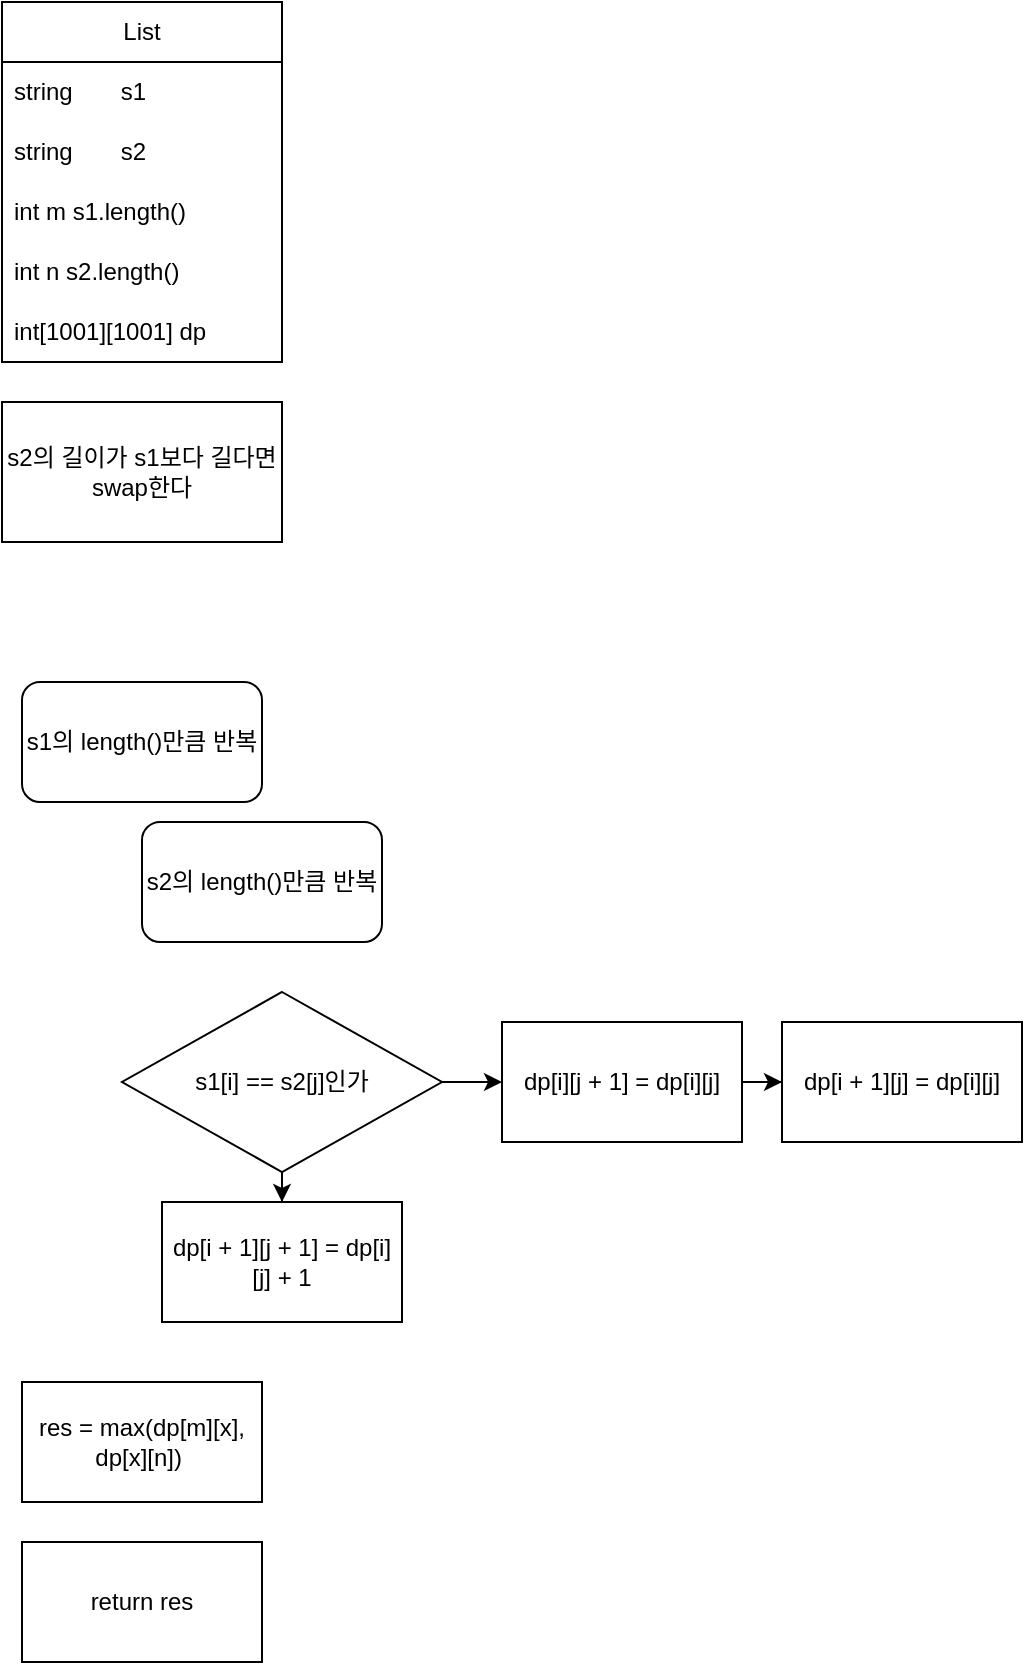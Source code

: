 <mxfile version="22.1.11" type="device">
  <diagram name="페이지-1" id="wcfbyo-xKVQX75B1qQKw">
    <mxGraphModel dx="694" dy="893" grid="1" gridSize="10" guides="1" tooltips="1" connect="1" arrows="1" fold="1" page="1" pageScale="1" pageWidth="827" pageHeight="1169" math="0" shadow="0">
      <root>
        <mxCell id="0" />
        <mxCell id="1" parent="0" />
        <mxCell id="UVIkGrmq2z2f-xXulSsO-1" value="s2의 길이가 s1보다 길다면 swap한다" style="rounded=0;whiteSpace=wrap;html=1;" vertex="1" parent="1">
          <mxGeometry x="260" y="480" width="140" height="70" as="geometry" />
        </mxCell>
        <mxCell id="UVIkGrmq2z2f-xXulSsO-2" value="List" style="swimlane;fontStyle=0;childLayout=stackLayout;horizontal=1;startSize=30;horizontalStack=0;resizeParent=1;resizeParentMax=0;resizeLast=0;collapsible=1;marginBottom=0;whiteSpace=wrap;html=1;" vertex="1" parent="1">
          <mxGeometry x="260" y="280" width="140" height="180" as="geometry" />
        </mxCell>
        <mxCell id="UVIkGrmq2z2f-xXulSsO-3" value="string&lt;span style=&quot;white-space: pre;&quot;&gt;&#x9;&lt;/span&gt;s1" style="text;strokeColor=none;fillColor=none;align=left;verticalAlign=middle;spacingLeft=4;spacingRight=4;overflow=hidden;points=[[0,0.5],[1,0.5]];portConstraint=eastwest;rotatable=0;whiteSpace=wrap;html=1;" vertex="1" parent="UVIkGrmq2z2f-xXulSsO-2">
          <mxGeometry y="30" width="140" height="30" as="geometry" />
        </mxCell>
        <mxCell id="UVIkGrmq2z2f-xXulSsO-7" value="string&amp;nbsp;&lt;span style=&quot;white-space: pre;&quot;&gt;&#x9;&lt;/span&gt;s2&lt;span style=&quot;white-space: pre;&quot;&gt;&#x9;&lt;/span&gt;" style="text;strokeColor=none;fillColor=none;align=left;verticalAlign=middle;spacingLeft=4;spacingRight=4;overflow=hidden;points=[[0,0.5],[1,0.5]];portConstraint=eastwest;rotatable=0;whiteSpace=wrap;html=1;" vertex="1" parent="UVIkGrmq2z2f-xXulSsO-2">
          <mxGeometry y="60" width="140" height="30" as="geometry" />
        </mxCell>
        <mxCell id="UVIkGrmq2z2f-xXulSsO-20" value="int m s1.length()&lt;span style=&quot;white-space: pre;&quot;&gt;&#x9;&lt;/span&gt;" style="text;strokeColor=none;fillColor=none;align=left;verticalAlign=middle;spacingLeft=4;spacingRight=4;overflow=hidden;points=[[0,0.5],[1,0.5]];portConstraint=eastwest;rotatable=0;whiteSpace=wrap;html=1;" vertex="1" parent="UVIkGrmq2z2f-xXulSsO-2">
          <mxGeometry y="90" width="140" height="30" as="geometry" />
        </mxCell>
        <mxCell id="UVIkGrmq2z2f-xXulSsO-21" value="int n s2.length()&lt;span style=&quot;white-space: pre;&quot;&gt;&#x9;&lt;/span&gt;" style="text;strokeColor=none;fillColor=none;align=left;verticalAlign=middle;spacingLeft=4;spacingRight=4;overflow=hidden;points=[[0,0.5],[1,0.5]];portConstraint=eastwest;rotatable=0;whiteSpace=wrap;html=1;" vertex="1" parent="UVIkGrmq2z2f-xXulSsO-2">
          <mxGeometry y="120" width="140" height="30" as="geometry" />
        </mxCell>
        <mxCell id="UVIkGrmq2z2f-xXulSsO-5" value="int[1001][1001] dp" style="text;strokeColor=none;fillColor=none;align=left;verticalAlign=middle;spacingLeft=4;spacingRight=4;overflow=hidden;points=[[0,0.5],[1,0.5]];portConstraint=eastwest;rotatable=0;whiteSpace=wrap;html=1;" vertex="1" parent="UVIkGrmq2z2f-xXulSsO-2">
          <mxGeometry y="150" width="140" height="30" as="geometry" />
        </mxCell>
        <mxCell id="UVIkGrmq2z2f-xXulSsO-8" value="s1의 length()만큼 반복" style="rounded=1;whiteSpace=wrap;html=1;" vertex="1" parent="1">
          <mxGeometry x="270" y="620" width="120" height="60" as="geometry" />
        </mxCell>
        <mxCell id="UVIkGrmq2z2f-xXulSsO-9" value="s2의 length()만큼 반복" style="rounded=1;whiteSpace=wrap;html=1;" vertex="1" parent="1">
          <mxGeometry x="330" y="690" width="120" height="60" as="geometry" />
        </mxCell>
        <mxCell id="UVIkGrmq2z2f-xXulSsO-16" value="" style="edgeStyle=orthogonalEdgeStyle;rounded=0;orthogonalLoop=1;jettySize=auto;html=1;" edge="1" parent="1" source="UVIkGrmq2z2f-xXulSsO-10" target="UVIkGrmq2z2f-xXulSsO-12">
          <mxGeometry relative="1" as="geometry" />
        </mxCell>
        <mxCell id="UVIkGrmq2z2f-xXulSsO-18" value="" style="edgeStyle=orthogonalEdgeStyle;rounded=0;orthogonalLoop=1;jettySize=auto;html=1;" edge="1" parent="1" source="UVIkGrmq2z2f-xXulSsO-10" target="UVIkGrmq2z2f-xXulSsO-11">
          <mxGeometry relative="1" as="geometry" />
        </mxCell>
        <mxCell id="UVIkGrmq2z2f-xXulSsO-10" value="s1[i] == s2[j]인가" style="rhombus;whiteSpace=wrap;html=1;" vertex="1" parent="1">
          <mxGeometry x="320" y="775" width="160" height="90" as="geometry" />
        </mxCell>
        <mxCell id="UVIkGrmq2z2f-xXulSsO-11" value="dp[i + 1][j + 1] = dp[i][j] + 1" style="rounded=0;whiteSpace=wrap;html=1;" vertex="1" parent="1">
          <mxGeometry x="340" y="880" width="120" height="60" as="geometry" />
        </mxCell>
        <mxCell id="UVIkGrmq2z2f-xXulSsO-17" value="" style="edgeStyle=orthogonalEdgeStyle;rounded=0;orthogonalLoop=1;jettySize=auto;html=1;" edge="1" parent="1" source="UVIkGrmq2z2f-xXulSsO-12" target="UVIkGrmq2z2f-xXulSsO-14">
          <mxGeometry relative="1" as="geometry" />
        </mxCell>
        <mxCell id="UVIkGrmq2z2f-xXulSsO-12" value="dp[i][j + 1] = dp[i][j]" style="rounded=0;whiteSpace=wrap;html=1;" vertex="1" parent="1">
          <mxGeometry x="510" y="790" width="120" height="60" as="geometry" />
        </mxCell>
        <mxCell id="UVIkGrmq2z2f-xXulSsO-14" value="dp[i + 1][j] = dp[i][j]" style="rounded=0;whiteSpace=wrap;html=1;" vertex="1" parent="1">
          <mxGeometry x="650" y="790" width="120" height="60" as="geometry" />
        </mxCell>
        <mxCell id="UVIkGrmq2z2f-xXulSsO-19" value="return res" style="rounded=0;whiteSpace=wrap;html=1;" vertex="1" parent="1">
          <mxGeometry x="270" y="1050" width="120" height="60" as="geometry" />
        </mxCell>
        <mxCell id="UVIkGrmq2z2f-xXulSsO-23" value="res = max(dp[m][x], dp[x][n])&amp;nbsp;" style="rounded=0;whiteSpace=wrap;html=1;" vertex="1" parent="1">
          <mxGeometry x="270" y="970" width="120" height="60" as="geometry" />
        </mxCell>
      </root>
    </mxGraphModel>
  </diagram>
</mxfile>
